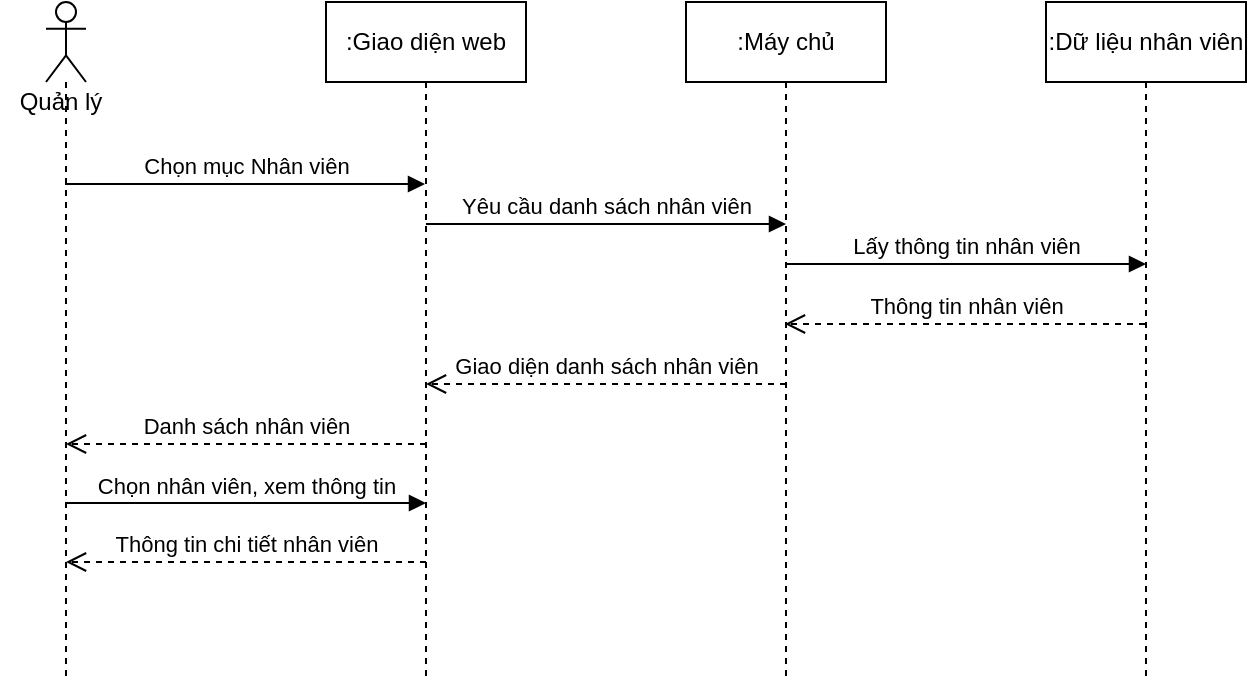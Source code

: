 <mxfile version="16.4.0" type="device"><diagram id="zcswTwv3XpAi1OrYe1jl" name="Page-1"><mxGraphModel dx="868" dy="561" grid="1" gridSize="10" guides="1" tooltips="1" connect="1" arrows="1" fold="1" page="1" pageScale="1" pageWidth="850" pageHeight="1100" math="0" shadow="0"><root><mxCell id="0"/><mxCell id="1" parent="0"/><mxCell id="WX5xTYzp0n_loPQAhN42-1" value="" style="shape=umlLifeline;participant=umlActor;perimeter=lifelinePerimeter;whiteSpace=wrap;html=1;container=1;collapsible=0;recursiveResize=0;verticalAlign=top;spacingTop=36;outlineConnect=0;" vertex="1" parent="1"><mxGeometry x="40" y="100" width="20" height="340" as="geometry"/></mxCell><mxCell id="WX5xTYzp0n_loPQAhN42-2" value="Quản lý" style="text;html=1;align=center;verticalAlign=middle;resizable=0;points=[];autosize=1;strokeColor=none;fillColor=none;" vertex="1" parent="1"><mxGeometry x="17" y="140" width="60" height="20" as="geometry"/></mxCell><mxCell id="WX5xTYzp0n_loPQAhN42-3" value=":Giao diện web" style="shape=umlLifeline;perimeter=lifelinePerimeter;whiteSpace=wrap;html=1;container=1;collapsible=0;recursiveResize=0;outlineConnect=0;" vertex="1" parent="1"><mxGeometry x="180" y="100" width="100" height="340" as="geometry"/></mxCell><mxCell id="WX5xTYzp0n_loPQAhN42-5" value="Thông tin chi tiết nhân viên" style="html=1;verticalAlign=bottom;endArrow=open;dashed=1;endSize=8;rounded=0;" edge="1" parent="WX5xTYzp0n_loPQAhN42-3"><mxGeometry relative="1" as="geometry"><mxPoint x="50" y="280" as="sourcePoint"/><mxPoint x="-130" y="280" as="targetPoint"/><Array as="points"><mxPoint x="-69.5" y="280"/></Array></mxGeometry></mxCell><mxCell id="WX5xTYzp0n_loPQAhN42-6" value="Danh sách nhân viên" style="html=1;verticalAlign=bottom;endArrow=open;dashed=1;endSize=8;rounded=0;" edge="1" parent="WX5xTYzp0n_loPQAhN42-3"><mxGeometry relative="1" as="geometry"><mxPoint x="50" y="221" as="sourcePoint"/><mxPoint x="-130" y="221" as="targetPoint"/><Array as="points"><mxPoint x="-69.5" y="221"/></Array></mxGeometry></mxCell><mxCell id="WX5xTYzp0n_loPQAhN42-7" value="Chọn nhân viên, xem thông tin" style="html=1;verticalAlign=bottom;endArrow=block;rounded=0;" edge="1" parent="WX5xTYzp0n_loPQAhN42-3"><mxGeometry width="80" relative="1" as="geometry"><mxPoint x="-130" y="250.5" as="sourcePoint"/><mxPoint x="50" y="250.5" as="targetPoint"/><Array as="points"><mxPoint x="0.5" y="250.5"/></Array></mxGeometry></mxCell><mxCell id="WX5xTYzp0n_loPQAhN42-8" value=":Máy chủ" style="shape=umlLifeline;perimeter=lifelinePerimeter;whiteSpace=wrap;html=1;container=1;collapsible=0;recursiveResize=0;outlineConnect=0;" vertex="1" parent="1"><mxGeometry x="360" y="100" width="100" height="340" as="geometry"/></mxCell><mxCell id="WX5xTYzp0n_loPQAhN42-9" value="Giao diện danh sách nhân viên" style="html=1;verticalAlign=bottom;endArrow=open;dashed=1;endSize=8;rounded=0;" edge="1" parent="WX5xTYzp0n_loPQAhN42-8"><mxGeometry relative="1" as="geometry"><mxPoint x="50" y="191" as="sourcePoint"/><mxPoint x="-130" y="191" as="targetPoint"/><Array as="points"><mxPoint x="-69.5" y="191"/></Array></mxGeometry></mxCell><mxCell id="WX5xTYzp0n_loPQAhN42-11" value=":Dữ liệu nhân viên" style="shape=umlLifeline;perimeter=lifelinePerimeter;whiteSpace=wrap;html=1;container=1;collapsible=0;recursiveResize=0;outlineConnect=0;" vertex="1" parent="1"><mxGeometry x="540" y="100" width="100" height="340" as="geometry"/></mxCell><mxCell id="WX5xTYzp0n_loPQAhN42-12" value="Chọn mục Nhân viên" style="html=1;verticalAlign=bottom;endArrow=block;rounded=0;" edge="1" parent="1"><mxGeometry width="80" relative="1" as="geometry"><mxPoint x="49.5" y="191" as="sourcePoint"/><mxPoint x="229.5" y="191" as="targetPoint"/><Array as="points"><mxPoint x="180" y="191"/></Array></mxGeometry></mxCell><mxCell id="WX5xTYzp0n_loPQAhN42-13" value="Yêu cầu danh sách nhân viên" style="html=1;verticalAlign=bottom;endArrow=block;rounded=0;" edge="1" parent="1"><mxGeometry width="80" relative="1" as="geometry"><mxPoint x="230" y="211" as="sourcePoint"/><mxPoint x="410" y="211" as="targetPoint"/><Array as="points"><mxPoint x="360.5" y="211"/></Array></mxGeometry></mxCell><mxCell id="WX5xTYzp0n_loPQAhN42-14" value="Lấy thông tin nhân viên" style="html=1;verticalAlign=bottom;endArrow=block;rounded=0;" edge="1" parent="1"><mxGeometry width="80" relative="1" as="geometry"><mxPoint x="410" y="231" as="sourcePoint"/><mxPoint x="590" y="231" as="targetPoint"/><Array as="points"><mxPoint x="540.5" y="231"/></Array></mxGeometry></mxCell><mxCell id="WX5xTYzp0n_loPQAhN42-15" value="Thông tin nhân viên" style="html=1;verticalAlign=bottom;endArrow=open;dashed=1;endSize=8;rounded=0;" edge="1" parent="1"><mxGeometry relative="1" as="geometry"><mxPoint x="589.5" y="261" as="sourcePoint"/><mxPoint x="409.5" y="261" as="targetPoint"/><Array as="points"><mxPoint x="470" y="261"/></Array></mxGeometry></mxCell></root></mxGraphModel></diagram></mxfile>